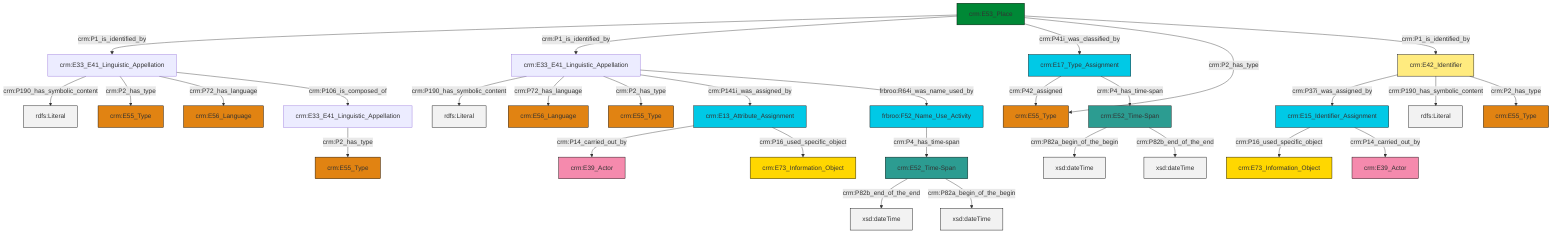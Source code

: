 graph TD
classDef Literal fill:#f2f2f2,stroke:#000000;
classDef CRM_Entity fill:#FFFFFF,stroke:#000000;
classDef Temporal_Entity fill:#00C9E6, stroke:#000000;
classDef Type fill:#E18312, stroke:#000000;
classDef Time-Span fill:#2C9C91, stroke:#000000;
classDef Appellation fill:#FFEB7F, stroke:#000000;
classDef Place fill:#008836, stroke:#000000;
classDef Persistent_Item fill:#B266B2, stroke:#000000;
classDef Conceptual_Object fill:#FFD700, stroke:#000000;
classDef Physical_Thing fill:#D2B48C, stroke:#000000;
classDef Actor fill:#f58aad, stroke:#000000;
classDef PC_Classes fill:#4ce600, stroke:#000000;
classDef Multi fill:#cccccc,stroke:#000000;

2["crm:E17_Type_Assignment"]:::Temporal_Entity -->|crm:P42_assigned| 3["crm:E55_Type"]:::Type
4["crm:E33_E41_Linguistic_Appellation"]:::Default -->|crm:P190_has_symbolic_content| 5[rdfs:Literal]:::Literal
10["crm:E33_E41_Linguistic_Appellation"]:::Default -->|crm:P190_has_symbolic_content| 11[rdfs:Literal]:::Literal
10["crm:E33_E41_Linguistic_Appellation"]:::Default -->|crm:P72_has_language| 12["crm:E56_Language"]:::Type
8["crm:E52_Time-Span"]:::Time-Span -->|crm:P82b_end_of_the_end| 13[xsd:dateTime]:::Literal
16["crm:E53_Place"]:::Place -->|crm:P1_is_identified_by| 4["crm:E33_E41_Linguistic_Appellation"]:::Default
14["frbroo:F52_Name_Use_Activity"]:::Temporal_Entity -->|crm:P4_has_time-span| 8["crm:E52_Time-Span"]:::Time-Span
4["crm:E33_E41_Linguistic_Appellation"]:::Default -->|crm:P2_has_type| 17["crm:E55_Type"]:::Type
16["crm:E53_Place"]:::Place -->|crm:P1_is_identified_by| 10["crm:E33_E41_Linguistic_Appellation"]:::Default
16["crm:E53_Place"]:::Place -->|crm:P41i_was_classified_by| 2["crm:E17_Type_Assignment"]:::Temporal_Entity
16["crm:E53_Place"]:::Place -->|crm:P2_has_type| 3["crm:E55_Type"]:::Type
21["crm:E15_Identifier_Assignment"]:::Temporal_Entity -->|crm:P16_used_specific_object| 0["crm:E73_Information_Object"]:::Conceptual_Object
27["crm:E52_Time-Span"]:::Time-Span -->|crm:P82a_begin_of_the_begin| 28[xsd:dateTime]:::Literal
23["crm:E13_Attribute_Assignment"]:::Temporal_Entity -->|crm:P14_carried_out_by| 29["crm:E39_Actor"]:::Actor
4["crm:E33_E41_Linguistic_Appellation"]:::Default -->|crm:P72_has_language| 40["crm:E56_Language"]:::Type
32["crm:E33_E41_Linguistic_Appellation"]:::Default -->|crm:P2_has_type| 34["crm:E55_Type"]:::Type
2["crm:E17_Type_Assignment"]:::Temporal_Entity -->|crm:P4_has_time-span| 27["crm:E52_Time-Span"]:::Time-Span
8["crm:E52_Time-Span"]:::Time-Span -->|crm:P82a_begin_of_the_begin| 42[xsd:dateTime]:::Literal
21["crm:E15_Identifier_Assignment"]:::Temporal_Entity -->|crm:P14_carried_out_by| 6["crm:E39_Actor"]:::Actor
23["crm:E13_Attribute_Assignment"]:::Temporal_Entity -->|crm:P16_used_specific_object| 38["crm:E73_Information_Object"]:::Conceptual_Object
4["crm:E33_E41_Linguistic_Appellation"]:::Default -->|crm:P106_is_composed_of| 32["crm:E33_E41_Linguistic_Appellation"]:::Default
44["crm:E42_Identifier"]:::Appellation -->|crm:P37i_was_assigned_by| 21["crm:E15_Identifier_Assignment"]:::Temporal_Entity
16["crm:E53_Place"]:::Place -->|crm:P1_is_identified_by| 44["crm:E42_Identifier"]:::Appellation
10["crm:E33_E41_Linguistic_Appellation"]:::Default -->|crm:P2_has_type| 45["crm:E55_Type"]:::Type
27["crm:E52_Time-Span"]:::Time-Span -->|crm:P82b_end_of_the_end| 47[xsd:dateTime]:::Literal
10["crm:E33_E41_Linguistic_Appellation"]:::Default -->|crm:P141i_was_assigned_by| 23["crm:E13_Attribute_Assignment"]:::Temporal_Entity
10["crm:E33_E41_Linguistic_Appellation"]:::Default -->|frbroo:R64i_was_name_used_by| 14["frbroo:F52_Name_Use_Activity"]:::Temporal_Entity
44["crm:E42_Identifier"]:::Appellation -->|crm:P190_has_symbolic_content| 51[rdfs:Literal]:::Literal
44["crm:E42_Identifier"]:::Appellation -->|crm:P2_has_type| 18["crm:E55_Type"]:::Type